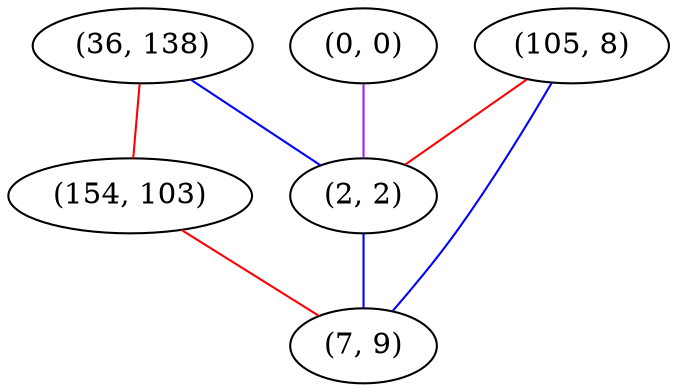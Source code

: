 graph "" {
"(36, 138)";
"(0, 0)";
"(105, 8)";
"(2, 2)";
"(154, 103)";
"(7, 9)";
"(36, 138)" -- "(154, 103)"  [color=red, key=0, weight=1];
"(36, 138)" -- "(2, 2)"  [color=blue, key=0, weight=3];
"(0, 0)" -- "(2, 2)"  [color=purple, key=0, weight=4];
"(105, 8)" -- "(7, 9)"  [color=blue, key=0, weight=3];
"(105, 8)" -- "(2, 2)"  [color=red, key=0, weight=1];
"(2, 2)" -- "(7, 9)"  [color=blue, key=0, weight=3];
"(154, 103)" -- "(7, 9)"  [color=red, key=0, weight=1];
}
